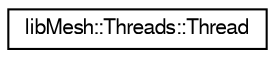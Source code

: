 digraph "Graphical Class Hierarchy"
{
  edge [fontname="FreeSans",fontsize="10",labelfontname="FreeSans",labelfontsize="10"];
  node [fontname="FreeSans",fontsize="10",shape=record];
  rankdir="LR";
  Node1 [label="libMesh::Threads::Thread",height=0.2,width=0.4,color="black", fillcolor="white", style="filled",URL="$classlibMesh_1_1Threads_1_1Thread.html"];
}
